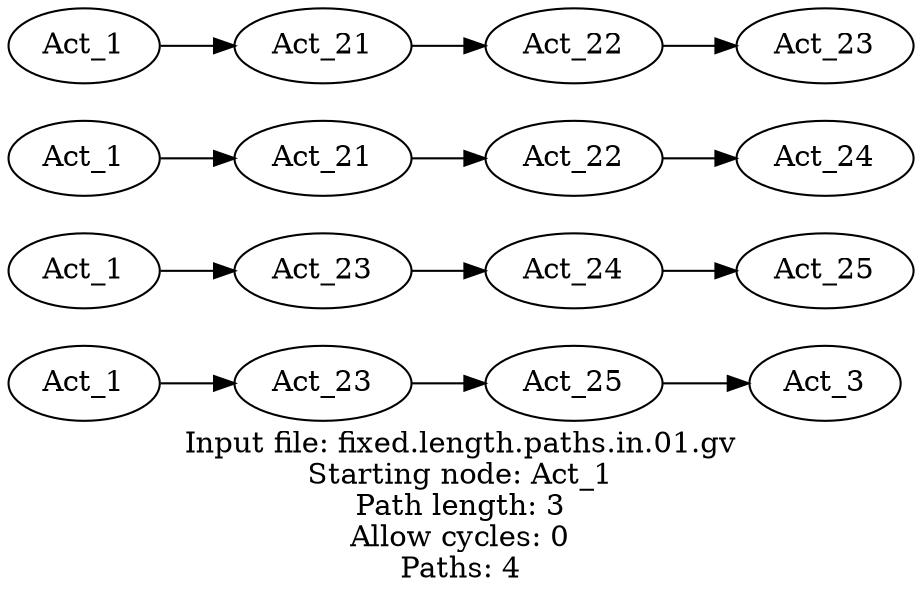 digraph fixed_length_paths
{
	label = "Input file: fixed.length.paths.in.01.gv\nStarting node: Act_1\nPath length: 3\nAllow cycles: 0\nPaths: 4" rankdir = LR

	"1" [label = "Act_1"]
	"2" [label = "Act_23"]
	"3" [label = "Act_25"]
	"4" [label = "Act_3"]
	"5" [label = "Act_1"]
	"6" [label = "Act_23"]
	"7" [label = "Act_24"]
	"8" [label = "Act_25"]
	"9" [label = "Act_1"]
	"10" [label = "Act_21"]
	"11" [label = "Act_22"]
	"12" [label = "Act_24"]
	"13" [label = "Act_1"]
	"14" [label = "Act_21"]
	"15" [label = "Act_22"]
	"16" [label = "Act_23"]

	"1"  ->  "2"  ->  "3"  ->  "4"
	"5"  ->  "6"  ->  "7"  ->  "8"
	"9"  ->  "10"  ->  "11"  ->  "12"
	"13"  ->  "14"  ->  "15"  ->  "16"
}

